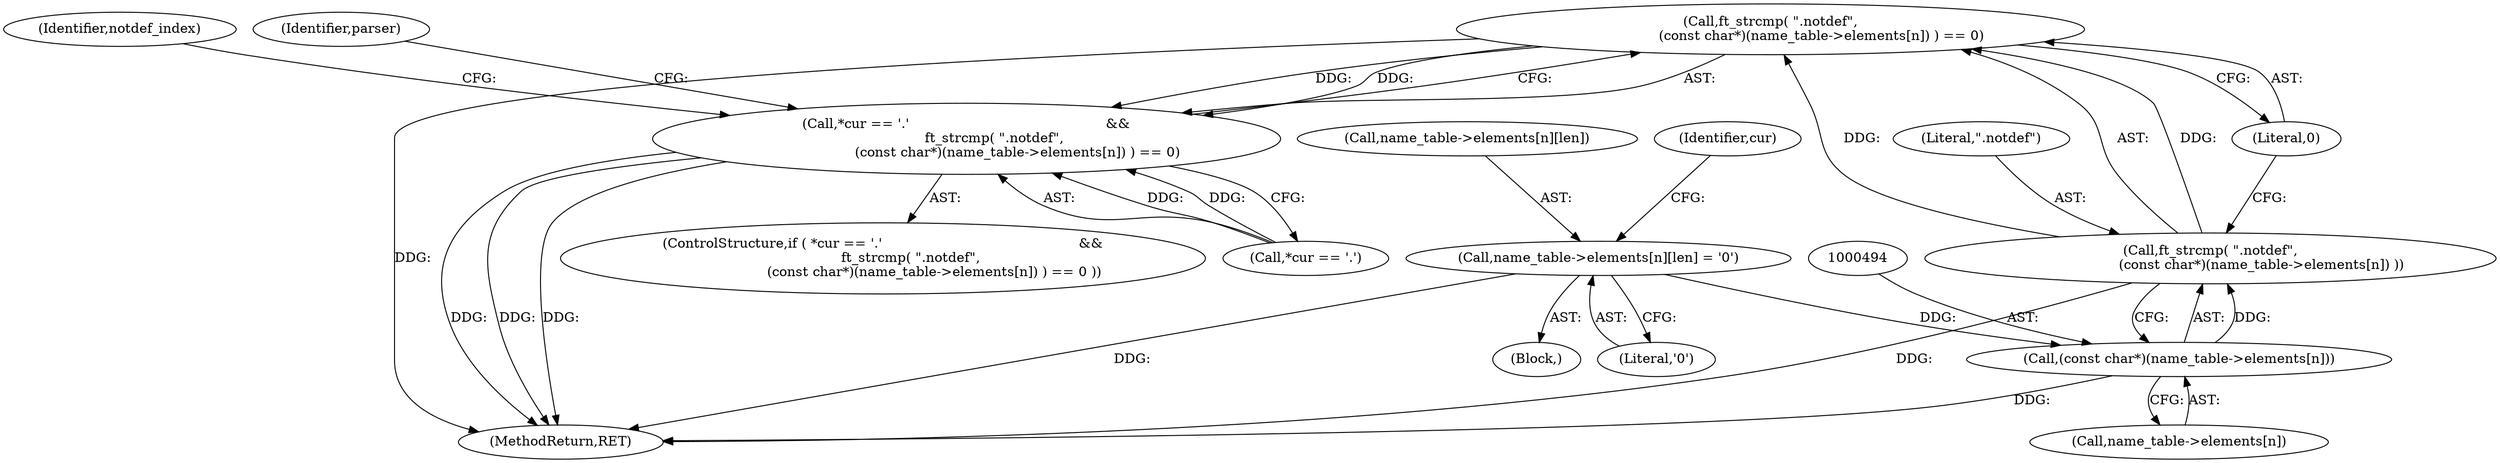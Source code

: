 digraph "0_savannah_73be9f9ab67842cfbec36ee99e8d2301434c84ca_0@API" {
"1000490" [label="(Call,ft_strcmp( \".notdef\",\n                        (const char*)(name_table->elements[n]) ) == 0)"];
"1000491" [label="(Call,ft_strcmp( \".notdef\",\n                        (const char*)(name_table->elements[n]) ))"];
"1000493" [label="(Call,(const char*)(name_table->elements[n]))"];
"1000475" [label="(Call,name_table->elements[n][len] = '\0')"];
"1000485" [label="(Call,*cur == '.'                                              &&\n             ft_strcmp( \".notdef\",\n                        (const char*)(name_table->elements[n]) ) == 0)"];
"1000483" [label="(Literal,'\0')"];
"1000369" [label="(Block,)"];
"1000500" [label="(Literal,0)"];
"1000495" [label="(Call,name_table->elements[n])"];
"1000485" [label="(Call,*cur == '.'                                              &&\n             ft_strcmp( \".notdef\",\n                        (const char*)(name_table->elements[n]) ) == 0)"];
"1000491" [label="(Call,ft_strcmp( \".notdef\",\n                        (const char*)(name_table->elements[n]) ))"];
"1000576" [label="(MethodReturn,RET)"];
"1000484" [label="(ControlStructure,if ( *cur == '.'                                              &&\n             ft_strcmp( \".notdef\",\n                        (const char*)(name_table->elements[n]) ) == 0 ))"];
"1000488" [label="(Identifier,cur)"];
"1000492" [label="(Literal,\".notdef\")"];
"1000486" [label="(Call,*cur == '.')"];
"1000476" [label="(Call,name_table->elements[n][len])"];
"1000490" [label="(Call,ft_strcmp( \".notdef\",\n                        (const char*)(name_table->elements[n]) ) == 0)"];
"1000493" [label="(Call,(const char*)(name_table->elements[n]))"];
"1000503" [label="(Identifier,notdef_index)"];
"1000509" [label="(Identifier,parser)"];
"1000475" [label="(Call,name_table->elements[n][len] = '\0')"];
"1000490" -> "1000485"  [label="AST: "];
"1000490" -> "1000500"  [label="CFG: "];
"1000491" -> "1000490"  [label="AST: "];
"1000500" -> "1000490"  [label="AST: "];
"1000485" -> "1000490"  [label="CFG: "];
"1000490" -> "1000576"  [label="DDG: "];
"1000490" -> "1000485"  [label="DDG: "];
"1000490" -> "1000485"  [label="DDG: "];
"1000491" -> "1000490"  [label="DDG: "];
"1000491" -> "1000490"  [label="DDG: "];
"1000491" -> "1000493"  [label="CFG: "];
"1000492" -> "1000491"  [label="AST: "];
"1000493" -> "1000491"  [label="AST: "];
"1000500" -> "1000491"  [label="CFG: "];
"1000491" -> "1000576"  [label="DDG: "];
"1000493" -> "1000491"  [label="DDG: "];
"1000493" -> "1000495"  [label="CFG: "];
"1000494" -> "1000493"  [label="AST: "];
"1000495" -> "1000493"  [label="AST: "];
"1000493" -> "1000576"  [label="DDG: "];
"1000475" -> "1000493"  [label="DDG: "];
"1000475" -> "1000369"  [label="AST: "];
"1000475" -> "1000483"  [label="CFG: "];
"1000476" -> "1000475"  [label="AST: "];
"1000483" -> "1000475"  [label="AST: "];
"1000488" -> "1000475"  [label="CFG: "];
"1000475" -> "1000576"  [label="DDG: "];
"1000485" -> "1000484"  [label="AST: "];
"1000485" -> "1000486"  [label="CFG: "];
"1000486" -> "1000485"  [label="AST: "];
"1000503" -> "1000485"  [label="CFG: "];
"1000509" -> "1000485"  [label="CFG: "];
"1000485" -> "1000576"  [label="DDG: "];
"1000485" -> "1000576"  [label="DDG: "];
"1000485" -> "1000576"  [label="DDG: "];
"1000486" -> "1000485"  [label="DDG: "];
"1000486" -> "1000485"  [label="DDG: "];
}
